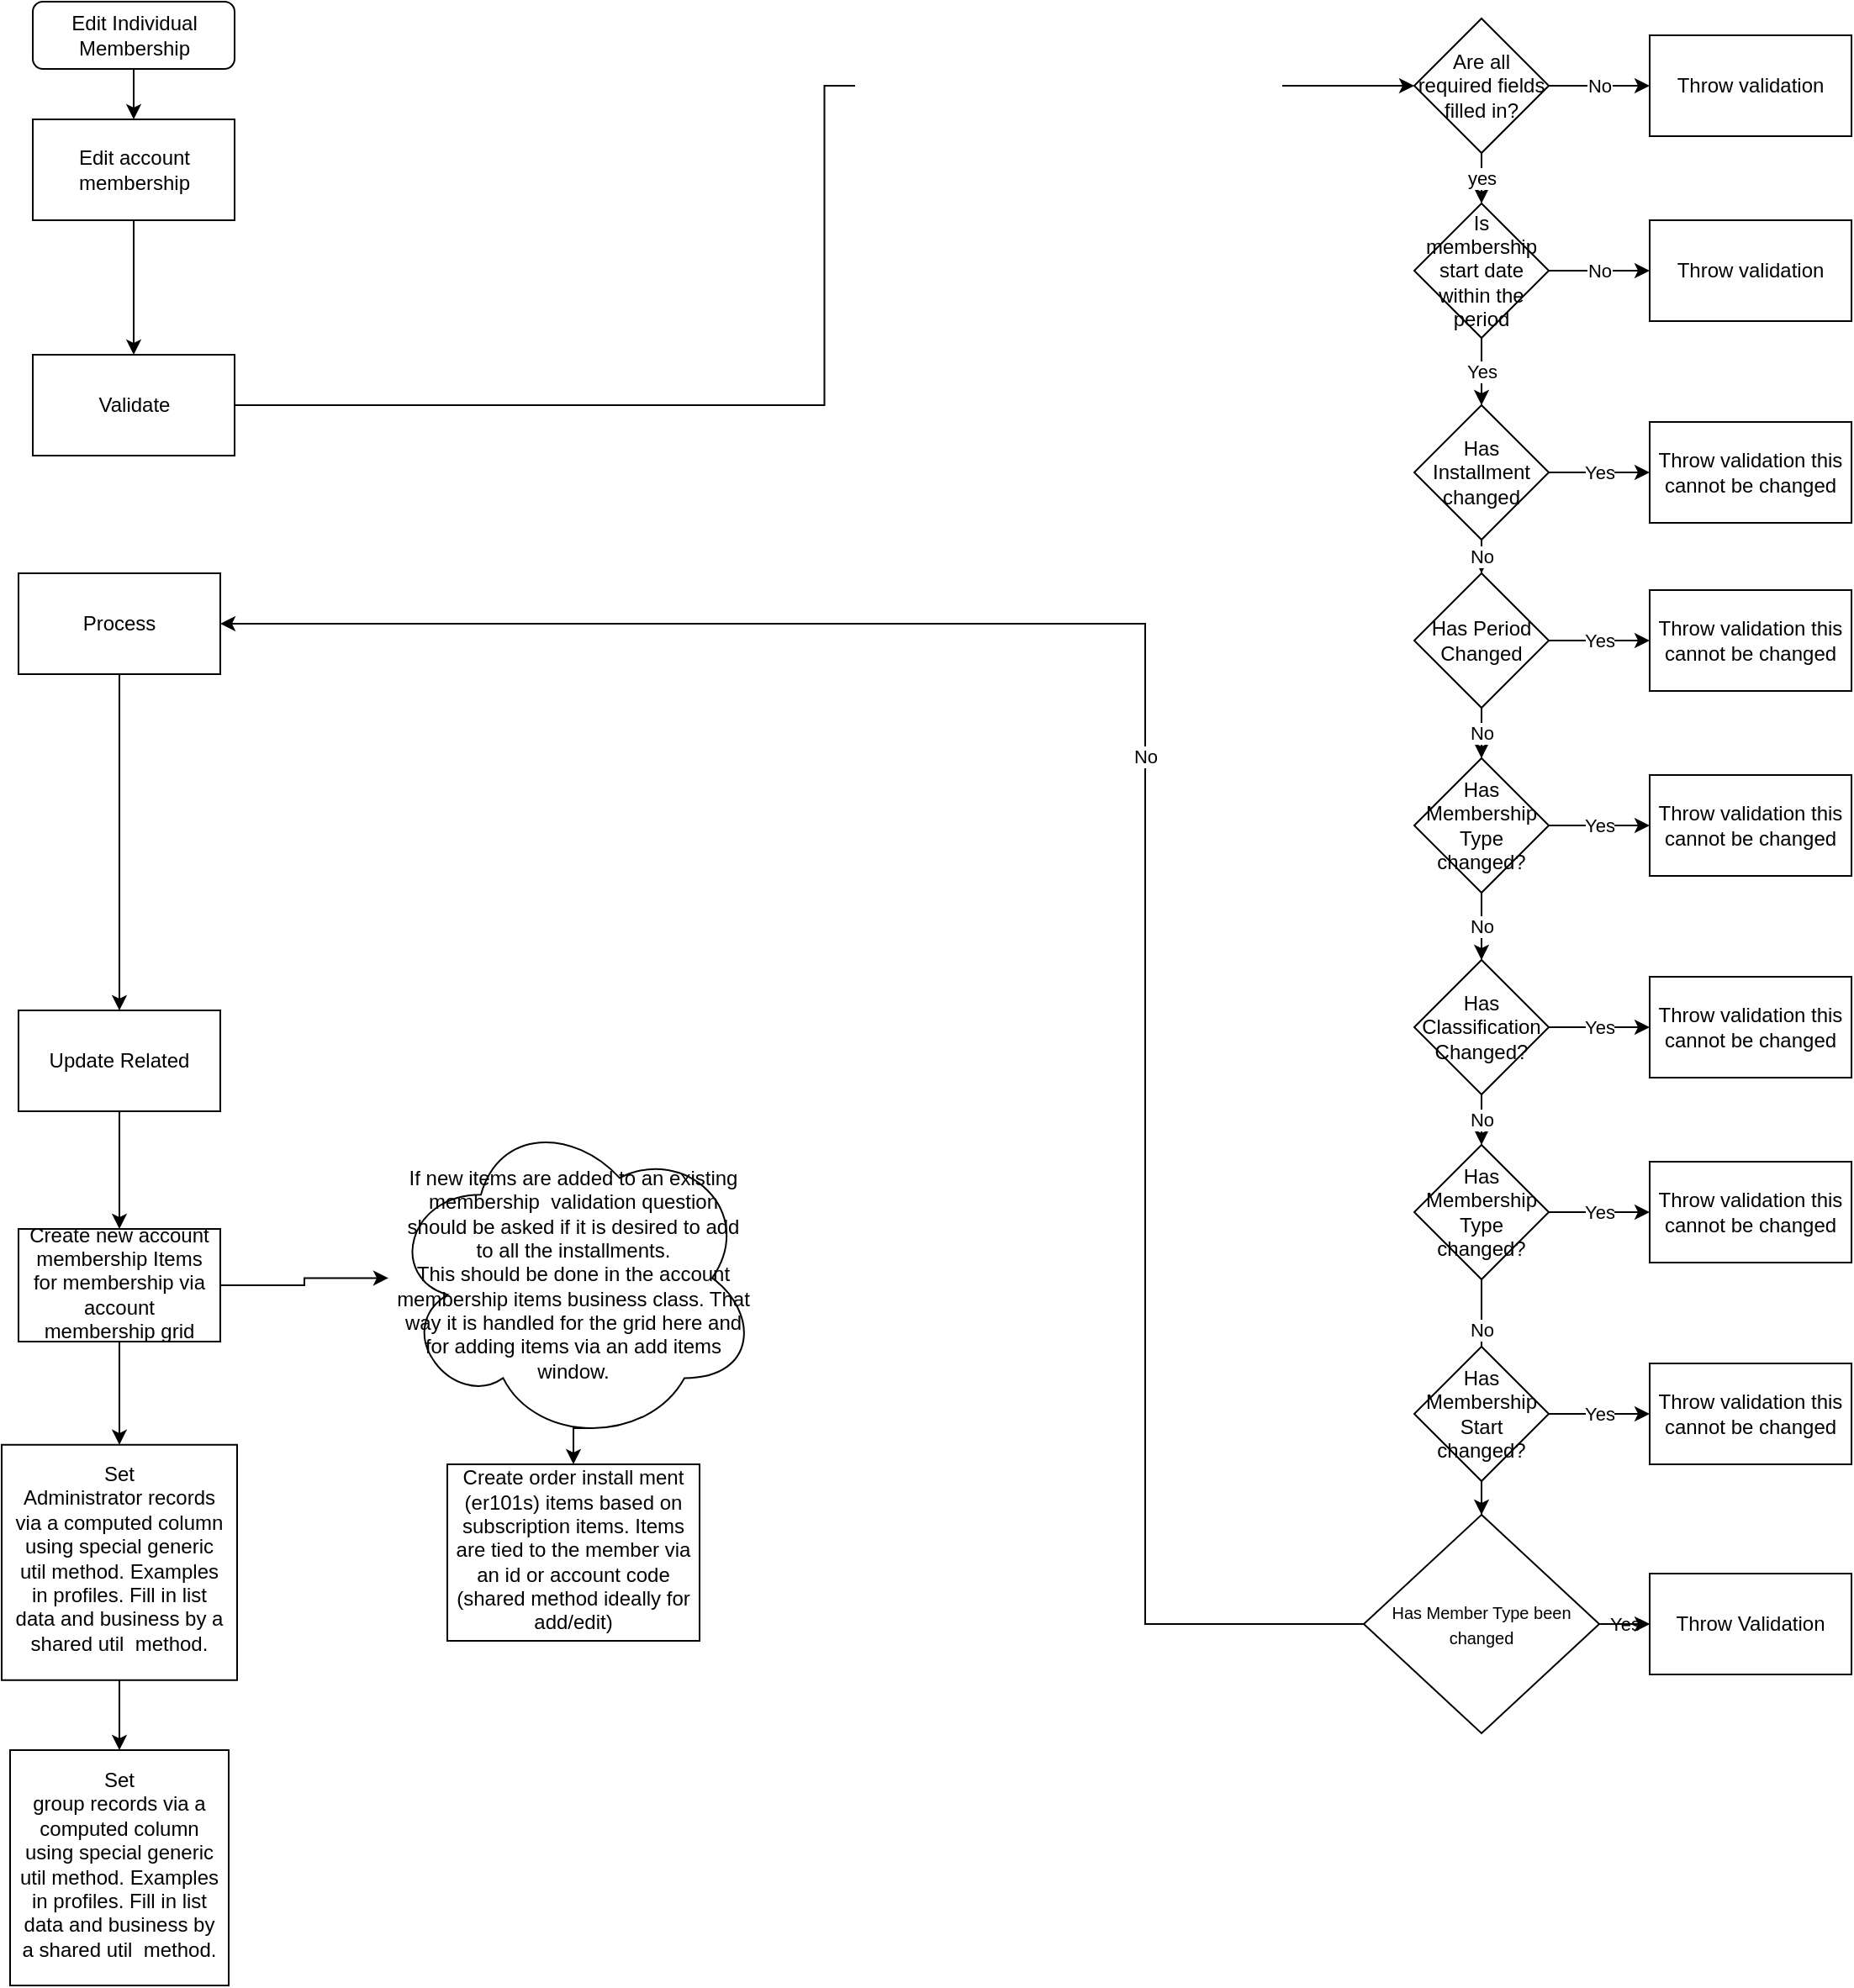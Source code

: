 <mxfile version="13.4.4" type="github">
  <diagram id="C5RBs43oDa-KdzZeNtuy" name="Page-1">
    <mxGraphModel dx="1422" dy="1931" grid="1" gridSize="10" guides="1" tooltips="1" connect="1" arrows="1" fold="1" page="1" pageScale="1" pageWidth="827" pageHeight="1169" math="0" shadow="0">
      <root>
        <mxCell id="WIyWlLk6GJQsqaUBKTNV-0" />
        <mxCell id="WIyWlLk6GJQsqaUBKTNV-1" parent="WIyWlLk6GJQsqaUBKTNV-0" />
        <mxCell id="WIyWlLk6GJQsqaUBKTNV-3" value="Edit Individual Membership" style="rounded=1;whiteSpace=wrap;html=1;fontSize=12;glass=0;strokeWidth=1;shadow=0;" parent="WIyWlLk6GJQsqaUBKTNV-1" vertex="1">
          <mxGeometry x="168.5" y="-80" width="120" height="40" as="geometry" />
        </mxCell>
        <mxCell id="OvOaILnfo7wgloUsC1i8-7" value="No" style="edgeStyle=orthogonalEdgeStyle;rounded=0;orthogonalLoop=1;jettySize=auto;html=1;" parent="WIyWlLk6GJQsqaUBKTNV-1" source="2" target="OvOaILnfo7wgloUsC1i8-6" edge="1">
          <mxGeometry relative="1" as="geometry" />
        </mxCell>
        <mxCell id="0ht5I2Jy_2EhBemdo1K_-7" value="yes" style="edgeStyle=orthogonalEdgeStyle;rounded=0;orthogonalLoop=1;jettySize=auto;html=1;" parent="WIyWlLk6GJQsqaUBKTNV-1" source="2" target="0ht5I2Jy_2EhBemdo1K_-6" edge="1">
          <mxGeometry relative="1" as="geometry" />
        </mxCell>
        <mxCell id="2" value="Are all required fields filled in?" style="rhombus;whiteSpace=wrap;html=1;rounded=0;" parent="WIyWlLk6GJQsqaUBKTNV-1" vertex="1">
          <mxGeometry x="990" y="-70" width="80" height="80" as="geometry" />
        </mxCell>
        <mxCell id="OvOaILnfo7wgloUsC1i8-6" value="Throw validation" style="whiteSpace=wrap;html=1;rounded=0;" parent="WIyWlLk6GJQsqaUBKTNV-1" vertex="1">
          <mxGeometry x="1130" y="-60" width="120" height="60" as="geometry" />
        </mxCell>
        <mxCell id="OvOaILnfo7wgloUsC1i8-18" value="" style="edgeStyle=orthogonalEdgeStyle;rounded=0;orthogonalLoop=1;jettySize=auto;html=1;exitX=0.5;exitY=1;exitDx=0;exitDy=0;entryX=0.5;entryY=0;entryDx=0;entryDy=0;" parent="WIyWlLk6GJQsqaUBKTNV-1" source="OvOaILnfo7wgloUsC1i8-8" target="OvOaILnfo7wgloUsC1i8-26" edge="1">
          <mxGeometry relative="1" as="geometry">
            <mxPoint x="220" y="610" as="sourcePoint" />
            <mxPoint x="220" y="640" as="targetPoint" />
          </mxGeometry>
        </mxCell>
        <mxCell id="OvOaILnfo7wgloUsC1i8-8" value="Update Related" style="whiteSpace=wrap;html=1;rounded=0;" parent="WIyWlLk6GJQsqaUBKTNV-1" vertex="1">
          <mxGeometry x="160" y="520" width="120" height="60" as="geometry" />
        </mxCell>
        <mxCell id="6Z5Gqcq6EbLOCwVpKTTv-40" value="" style="edgeStyle=orthogonalEdgeStyle;rounded=0;orthogonalLoop=1;jettySize=auto;html=1;" parent="WIyWlLk6GJQsqaUBKTNV-1" source="OvOaILnfo7wgloUsC1i8-1" target="6Z5Gqcq6EbLOCwVpKTTv-39" edge="1">
          <mxGeometry relative="1" as="geometry" />
        </mxCell>
        <mxCell id="OvOaILnfo7wgloUsC1i8-1" value="Edit account membership" style="rounded=0;whiteSpace=wrap;html=1;" parent="WIyWlLk6GJQsqaUBKTNV-1" vertex="1">
          <mxGeometry x="168.5" y="-10" width="120" height="60" as="geometry" />
        </mxCell>
        <mxCell id="OvOaILnfo7wgloUsC1i8-17" value="" style="edgeStyle=orthogonalEdgeStyle;rounded=0;orthogonalLoop=1;jettySize=auto;html=1;" parent="WIyWlLk6GJQsqaUBKTNV-1" source="WIyWlLk6GJQsqaUBKTNV-3" target="OvOaILnfo7wgloUsC1i8-1" edge="1">
          <mxGeometry relative="1" as="geometry">
            <mxPoint x="228.5" y="-40" as="sourcePoint" />
            <mxPoint x="228.5" y="40" as="targetPoint" />
          </mxGeometry>
        </mxCell>
        <mxCell id="6Z5Gqcq6EbLOCwVpKTTv-45" value="" style="edgeStyle=orthogonalEdgeStyle;rounded=0;orthogonalLoop=1;jettySize=auto;html=1;entryX=0.5;entryY=0;entryDx=0;entryDy=0;exitX=0.55;exitY=0.95;exitDx=0;exitDy=0;exitPerimeter=0;" parent="WIyWlLk6GJQsqaUBKTNV-1" source="6Z5Gqcq6EbLOCwVpKTTv-49" target="OvOaILnfo7wgloUsC1i8-30" edge="1">
          <mxGeometry relative="1" as="geometry">
            <mxPoint x="220" y="780" as="targetPoint" />
          </mxGeometry>
        </mxCell>
        <mxCell id="6Z5Gqcq6EbLOCwVpKTTv-50" value="" style="edgeStyle=orthogonalEdgeStyle;rounded=0;orthogonalLoop=1;jettySize=auto;html=1;" parent="WIyWlLk6GJQsqaUBKTNV-1" source="OvOaILnfo7wgloUsC1i8-26" target="6Z5Gqcq6EbLOCwVpKTTv-49" edge="1">
          <mxGeometry relative="1" as="geometry" />
        </mxCell>
        <mxCell id="OvOaILnfo7wgloUsC1i8-26" value="Create new account membership Items for membership via account membership grid" style="whiteSpace=wrap;html=1;shadow=0;strokeWidth=1;spacing=6;spacingTop=-4;" parent="WIyWlLk6GJQsqaUBKTNV-1" vertex="1">
          <mxGeometry x="160" y="650" width="120" height="67" as="geometry" />
        </mxCell>
        <mxCell id="0ht5I2Jy_2EhBemdo1K_-20" value="" style="edgeStyle=orthogonalEdgeStyle;rounded=0;orthogonalLoop=1;jettySize=auto;html=1;exitX=0.5;exitY=1;exitDx=0;exitDy=0;" parent="WIyWlLk6GJQsqaUBKTNV-1" source="OvOaILnfo7wgloUsC1i8-26" target="0ht5I2Jy_2EhBemdo1K_-19" edge="1">
          <mxGeometry relative="1" as="geometry" />
        </mxCell>
        <mxCell id="OvOaILnfo7wgloUsC1i8-30" value="Create order install ment (er101s) items based on subscription items. Items are tied to the member via an id or account code (shared method ideally for add/edit)" style="whiteSpace=wrap;html=1;shadow=0;strokeWidth=1;spacing=6;spacingTop=-4;" parent="WIyWlLk6GJQsqaUBKTNV-1" vertex="1">
          <mxGeometry x="415" y="790" width="150" height="105" as="geometry" />
        </mxCell>
        <mxCell id="0ht5I2Jy_2EhBemdo1K_-9" value="No" style="edgeStyle=orthogonalEdgeStyle;rounded=0;orthogonalLoop=1;jettySize=auto;html=1;" parent="WIyWlLk6GJQsqaUBKTNV-1" source="0ht5I2Jy_2EhBemdo1K_-6" target="0ht5I2Jy_2EhBemdo1K_-8" edge="1">
          <mxGeometry relative="1" as="geometry" />
        </mxCell>
        <mxCell id="0ht5I2Jy_2EhBemdo1K_-21" value="No" style="edgeStyle=orthogonalEdgeStyle;rounded=0;orthogonalLoop=1;jettySize=auto;html=1;entryX=1;entryY=0.5;entryDx=0;entryDy=0;exitX=0;exitY=0.5;exitDx=0;exitDy=0;" parent="WIyWlLk6GJQsqaUBKTNV-1" source="0ht5I2Jy_2EhBemdo1K_-23" target="0ht5I2Jy_2EhBemdo1K_-11" edge="1">
          <mxGeometry x="0.013" relative="1" as="geometry">
            <mxPoint x="470" y="510" as="targetPoint" />
            <mxPoint x="530" y="540" as="sourcePoint" />
            <Array as="points">
              <mxPoint x="830" y="885" />
              <mxPoint x="830" y="290" />
            </Array>
            <mxPoint as="offset" />
          </mxGeometry>
        </mxCell>
        <mxCell id="6Z5Gqcq6EbLOCwVpKTTv-14" value="Yes" style="edgeStyle=orthogonalEdgeStyle;rounded=0;orthogonalLoop=1;jettySize=auto;html=1;" parent="WIyWlLk6GJQsqaUBKTNV-1" source="0ht5I2Jy_2EhBemdo1K_-6" target="6Z5Gqcq6EbLOCwVpKTTv-13" edge="1">
          <mxGeometry relative="1" as="geometry" />
        </mxCell>
        <mxCell id="0ht5I2Jy_2EhBemdo1K_-6" value="Is membership start date within the period" style="rhombus;whiteSpace=wrap;html=1;rounded=0;" parent="WIyWlLk6GJQsqaUBKTNV-1" vertex="1">
          <mxGeometry x="990" y="40" width="80" height="80" as="geometry" />
        </mxCell>
        <mxCell id="0ht5I2Jy_2EhBemdo1K_-8" value="&lt;span&gt;Throw validation&lt;/span&gt;" style="whiteSpace=wrap;html=1;rounded=0;" parent="WIyWlLk6GJQsqaUBKTNV-1" vertex="1">
          <mxGeometry x="1130" y="50" width="120" height="60" as="geometry" />
        </mxCell>
        <mxCell id="6Z5Gqcq6EbLOCwVpKTTv-7" value="" style="edgeStyle=orthogonalEdgeStyle;rounded=0;orthogonalLoop=1;jettySize=auto;html=1;entryX=0.5;entryY=0;entryDx=0;entryDy=0;" parent="WIyWlLk6GJQsqaUBKTNV-1" source="0ht5I2Jy_2EhBemdo1K_-11" target="OvOaILnfo7wgloUsC1i8-8" edge="1">
          <mxGeometry relative="1" as="geometry">
            <mxPoint x="220" y="390" as="targetPoint" />
          </mxGeometry>
        </mxCell>
        <mxCell id="0ht5I2Jy_2EhBemdo1K_-11" value="Process" style="whiteSpace=wrap;html=1;rounded=0;" parent="WIyWlLk6GJQsqaUBKTNV-1" vertex="1">
          <mxGeometry x="160" y="260" width="120" height="60" as="geometry" />
        </mxCell>
        <mxCell id="QG7TdzqLpKg0Gv79wc94-3" style="edgeStyle=orthogonalEdgeStyle;rounded=0;orthogonalLoop=1;jettySize=auto;html=1;entryX=0.5;entryY=0;entryDx=0;entryDy=0;" edge="1" parent="WIyWlLk6GJQsqaUBKTNV-1" source="0ht5I2Jy_2EhBemdo1K_-19" target="QG7TdzqLpKg0Gv79wc94-2">
          <mxGeometry relative="1" as="geometry" />
        </mxCell>
        <mxCell id="0ht5I2Jy_2EhBemdo1K_-19" value="Set&lt;br&gt;Administrator records via a computed column using special generic util method. Examples in profiles. Fill in list data and business by a shared util&amp;nbsp; method." style="whiteSpace=wrap;html=1;shadow=0;strokeWidth=1;spacing=6;spacingTop=-4;" parent="WIyWlLk6GJQsqaUBKTNV-1" vertex="1">
          <mxGeometry x="150" y="778.38" width="140" height="140" as="geometry" />
        </mxCell>
        <mxCell id="0ht5I2Jy_2EhBemdo1K_-26" value="Yes" style="edgeStyle=orthogonalEdgeStyle;rounded=0;orthogonalLoop=1;jettySize=auto;html=1;" parent="WIyWlLk6GJQsqaUBKTNV-1" source="0ht5I2Jy_2EhBemdo1K_-23" target="0ht5I2Jy_2EhBemdo1K_-25" edge="1">
          <mxGeometry relative="1" as="geometry" />
        </mxCell>
        <mxCell id="6Z5Gqcq6EbLOCwVpKTTv-31" value="" style="edgeStyle=orthogonalEdgeStyle;rounded=0;orthogonalLoop=1;jettySize=auto;html=1;" parent="WIyWlLk6GJQsqaUBKTNV-1" source="0ht5I2Jy_2EhBemdo1K_-23" target="0ht5I2Jy_2EhBemdo1K_-25" edge="1">
          <mxGeometry relative="1" as="geometry" />
        </mxCell>
        <mxCell id="0ht5I2Jy_2EhBemdo1K_-23" value="&lt;span style=&quot;font-size: 10px&quot;&gt;Has Member Type been changed&lt;/span&gt;" style="rhombus;whiteSpace=wrap;html=1;rounded=0;" parent="WIyWlLk6GJQsqaUBKTNV-1" vertex="1">
          <mxGeometry x="960" y="820" width="140" height="130" as="geometry" />
        </mxCell>
        <mxCell id="0ht5I2Jy_2EhBemdo1K_-25" value="Throw Validation" style="whiteSpace=wrap;html=1;rounded=0;" parent="WIyWlLk6GJQsqaUBKTNV-1" vertex="1">
          <mxGeometry x="1130" y="855" width="120" height="60" as="geometry" />
        </mxCell>
        <mxCell id="6Z5Gqcq6EbLOCwVpKTTv-16" value="No" style="edgeStyle=orthogonalEdgeStyle;rounded=0;orthogonalLoop=1;jettySize=auto;html=1;" parent="WIyWlLk6GJQsqaUBKTNV-1" source="6Z5Gqcq6EbLOCwVpKTTv-13" target="6Z5Gqcq6EbLOCwVpKTTv-15" edge="1">
          <mxGeometry relative="1" as="geometry" />
        </mxCell>
        <mxCell id="6Z5Gqcq6EbLOCwVpKTTv-20" value="Yes" style="edgeStyle=orthogonalEdgeStyle;rounded=0;orthogonalLoop=1;jettySize=auto;html=1;" parent="WIyWlLk6GJQsqaUBKTNV-1" source="6Z5Gqcq6EbLOCwVpKTTv-13" target="6Z5Gqcq6EbLOCwVpKTTv-19" edge="1">
          <mxGeometry relative="1" as="geometry" />
        </mxCell>
        <mxCell id="6Z5Gqcq6EbLOCwVpKTTv-13" value="Has Installment changed" style="rhombus;whiteSpace=wrap;html=1;rounded=0;" parent="WIyWlLk6GJQsqaUBKTNV-1" vertex="1">
          <mxGeometry x="990" y="160" width="80" height="80" as="geometry" />
        </mxCell>
        <mxCell id="6Z5Gqcq6EbLOCwVpKTTv-18" value="No" style="edgeStyle=orthogonalEdgeStyle;rounded=0;orthogonalLoop=1;jettySize=auto;html=1;" parent="WIyWlLk6GJQsqaUBKTNV-1" source="6Z5Gqcq6EbLOCwVpKTTv-15" target="6Z5Gqcq6EbLOCwVpKTTv-17" edge="1">
          <mxGeometry relative="1" as="geometry" />
        </mxCell>
        <mxCell id="6Z5Gqcq6EbLOCwVpKTTv-22" value="Yes" style="edgeStyle=orthogonalEdgeStyle;rounded=0;orthogonalLoop=1;jettySize=auto;html=1;" parent="WIyWlLk6GJQsqaUBKTNV-1" source="6Z5Gqcq6EbLOCwVpKTTv-15" target="6Z5Gqcq6EbLOCwVpKTTv-21" edge="1">
          <mxGeometry relative="1" as="geometry" />
        </mxCell>
        <mxCell id="6Z5Gqcq6EbLOCwVpKTTv-15" value="Has Period Changed" style="rhombus;whiteSpace=wrap;html=1;rounded=0;" parent="WIyWlLk6GJQsqaUBKTNV-1" vertex="1">
          <mxGeometry x="990" y="260" width="80" height="80" as="geometry" />
        </mxCell>
        <mxCell id="6Z5Gqcq6EbLOCwVpKTTv-24" value="Yes" style="edgeStyle=orthogonalEdgeStyle;rounded=0;orthogonalLoop=1;jettySize=auto;html=1;" parent="WIyWlLk6GJQsqaUBKTNV-1" source="6Z5Gqcq6EbLOCwVpKTTv-17" target="6Z5Gqcq6EbLOCwVpKTTv-23" edge="1">
          <mxGeometry relative="1" as="geometry" />
        </mxCell>
        <mxCell id="6Z5Gqcq6EbLOCwVpKTTv-32" value="No" style="edgeStyle=orthogonalEdgeStyle;rounded=0;orthogonalLoop=1;jettySize=auto;html=1;" parent="WIyWlLk6GJQsqaUBKTNV-1" source="6Z5Gqcq6EbLOCwVpKTTv-17" target="6Z5Gqcq6EbLOCwVpKTTv-26" edge="1">
          <mxGeometry relative="1" as="geometry" />
        </mxCell>
        <mxCell id="6Z5Gqcq6EbLOCwVpKTTv-17" value="Has Membership Type changed?" style="rhombus;whiteSpace=wrap;html=1;rounded=0;" parent="WIyWlLk6GJQsqaUBKTNV-1" vertex="1">
          <mxGeometry x="990" y="370" width="80" height="80" as="geometry" />
        </mxCell>
        <mxCell id="6Z5Gqcq6EbLOCwVpKTTv-19" value="Throw validation this cannot be changed" style="whiteSpace=wrap;html=1;rounded=0;" parent="WIyWlLk6GJQsqaUBKTNV-1" vertex="1">
          <mxGeometry x="1130" y="170" width="120" height="60" as="geometry" />
        </mxCell>
        <mxCell id="6Z5Gqcq6EbLOCwVpKTTv-21" value="&lt;span&gt;Throw validation this cannot be changed&lt;/span&gt;" style="whiteSpace=wrap;html=1;rounded=0;" parent="WIyWlLk6GJQsqaUBKTNV-1" vertex="1">
          <mxGeometry x="1130" y="270" width="120" height="60" as="geometry" />
        </mxCell>
        <mxCell id="6Z5Gqcq6EbLOCwVpKTTv-23" value="&lt;span&gt;Throw validation this cannot be changed&lt;/span&gt;" style="whiteSpace=wrap;html=1;rounded=0;" parent="WIyWlLk6GJQsqaUBKTNV-1" vertex="1">
          <mxGeometry x="1130" y="380" width="120" height="60" as="geometry" />
        </mxCell>
        <mxCell id="6Z5Gqcq6EbLOCwVpKTTv-25" value="Yes" style="edgeStyle=orthogonalEdgeStyle;rounded=0;orthogonalLoop=1;jettySize=auto;html=1;" parent="WIyWlLk6GJQsqaUBKTNV-1" source="6Z5Gqcq6EbLOCwVpKTTv-26" target="6Z5Gqcq6EbLOCwVpKTTv-27" edge="1">
          <mxGeometry relative="1" as="geometry" />
        </mxCell>
        <mxCell id="6Z5Gqcq6EbLOCwVpKTTv-33" value="No" style="edgeStyle=orthogonalEdgeStyle;rounded=0;orthogonalLoop=1;jettySize=auto;html=1;" parent="WIyWlLk6GJQsqaUBKTNV-1" source="6Z5Gqcq6EbLOCwVpKTTv-26" target="6Z5Gqcq6EbLOCwVpKTTv-29" edge="1">
          <mxGeometry relative="1" as="geometry" />
        </mxCell>
        <mxCell id="6Z5Gqcq6EbLOCwVpKTTv-26" value="Has Classification Changed?" style="rhombus;whiteSpace=wrap;html=1;rounded=0;" parent="WIyWlLk6GJQsqaUBKTNV-1" vertex="1">
          <mxGeometry x="990" y="490" width="80" height="80" as="geometry" />
        </mxCell>
        <mxCell id="6Z5Gqcq6EbLOCwVpKTTv-27" value="&lt;span&gt;Throw validation this cannot be changed&lt;/span&gt;" style="whiteSpace=wrap;html=1;rounded=0;" parent="WIyWlLk6GJQsqaUBKTNV-1" vertex="1">
          <mxGeometry x="1130" y="500" width="120" height="60" as="geometry" />
        </mxCell>
        <mxCell id="6Z5Gqcq6EbLOCwVpKTTv-28" value="Yes" style="edgeStyle=orthogonalEdgeStyle;rounded=0;orthogonalLoop=1;jettySize=auto;html=1;" parent="WIyWlLk6GJQsqaUBKTNV-1" source="6Z5Gqcq6EbLOCwVpKTTv-29" target="6Z5Gqcq6EbLOCwVpKTTv-30" edge="1">
          <mxGeometry relative="1" as="geometry" />
        </mxCell>
        <mxCell id="6Z5Gqcq6EbLOCwVpKTTv-29" value="Has Membership Type changed?" style="rhombus;whiteSpace=wrap;html=1;rounded=0;" parent="WIyWlLk6GJQsqaUBKTNV-1" vertex="1">
          <mxGeometry x="990" y="600" width="80" height="80" as="geometry" />
        </mxCell>
        <mxCell id="6Z5Gqcq6EbLOCwVpKTTv-30" value="&lt;span&gt;Throw validation this cannot be changed&lt;/span&gt;" style="whiteSpace=wrap;html=1;rounded=0;" parent="WIyWlLk6GJQsqaUBKTNV-1" vertex="1">
          <mxGeometry x="1130" y="610" width="120" height="60" as="geometry" />
        </mxCell>
        <mxCell id="6Z5Gqcq6EbLOCwVpKTTv-34" value="No" style="edgeStyle=orthogonalEdgeStyle;rounded=0;orthogonalLoop=1;jettySize=auto;html=1;exitX=0.5;exitY=1;exitDx=0;exitDy=0;entryX=0.5;entryY=0;entryDx=0;entryDy=0;" parent="WIyWlLk6GJQsqaUBKTNV-1" source="6Z5Gqcq6EbLOCwVpKTTv-29" target="6Z5Gqcq6EbLOCwVpKTTv-36" edge="1">
          <mxGeometry relative="1" as="geometry">
            <mxPoint x="1040" y="580" as="sourcePoint" />
            <Array as="points">
              <mxPoint x="1030" y="730" />
            </Array>
          </mxGeometry>
        </mxCell>
        <mxCell id="6Z5Gqcq6EbLOCwVpKTTv-35" value="Yes" style="edgeStyle=orthogonalEdgeStyle;rounded=0;orthogonalLoop=1;jettySize=auto;html=1;" parent="WIyWlLk6GJQsqaUBKTNV-1" source="6Z5Gqcq6EbLOCwVpKTTv-36" target="6Z5Gqcq6EbLOCwVpKTTv-37" edge="1">
          <mxGeometry relative="1" as="geometry" />
        </mxCell>
        <mxCell id="6Z5Gqcq6EbLOCwVpKTTv-38" value="" style="edgeStyle=orthogonalEdgeStyle;rounded=0;orthogonalLoop=1;jettySize=auto;html=1;" parent="WIyWlLk6GJQsqaUBKTNV-1" source="6Z5Gqcq6EbLOCwVpKTTv-36" target="0ht5I2Jy_2EhBemdo1K_-23" edge="1">
          <mxGeometry relative="1" as="geometry" />
        </mxCell>
        <mxCell id="6Z5Gqcq6EbLOCwVpKTTv-36" value="Has Membership Start changed?" style="rhombus;whiteSpace=wrap;html=1;rounded=0;" parent="WIyWlLk6GJQsqaUBKTNV-1" vertex="1">
          <mxGeometry x="990" y="720" width="80" height="80" as="geometry" />
        </mxCell>
        <mxCell id="6Z5Gqcq6EbLOCwVpKTTv-37" value="&lt;span&gt;Throw validation this cannot be changed&lt;/span&gt;" style="whiteSpace=wrap;html=1;rounded=0;" parent="WIyWlLk6GJQsqaUBKTNV-1" vertex="1">
          <mxGeometry x="1130" y="730" width="120" height="60" as="geometry" />
        </mxCell>
        <mxCell id="6Z5Gqcq6EbLOCwVpKTTv-43" value="" style="edgeStyle=orthogonalEdgeStyle;rounded=0;orthogonalLoop=1;jettySize=auto;html=1;entryX=0;entryY=0.5;entryDx=0;entryDy=0;" parent="WIyWlLk6GJQsqaUBKTNV-1" source="6Z5Gqcq6EbLOCwVpKTTv-39" target="2" edge="1">
          <mxGeometry relative="1" as="geometry">
            <mxPoint x="368.5" y="160" as="targetPoint" />
          </mxGeometry>
        </mxCell>
        <mxCell id="6Z5Gqcq6EbLOCwVpKTTv-39" value="Validate" style="whiteSpace=wrap;html=1;rounded=0;" parent="WIyWlLk6GJQsqaUBKTNV-1" vertex="1">
          <mxGeometry x="168.5" y="130" width="120" height="60" as="geometry" />
        </mxCell>
        <mxCell id="6Z5Gqcq6EbLOCwVpKTTv-49" value="If new items are added to an existing membership&amp;nbsp; validation question should be asked if it is desired to add to all the installments.&lt;br&gt;This should be done in the account membership items business class. That way it is handled for the grid here and for adding items via an add items window." style="ellipse;shape=cloud;whiteSpace=wrap;html=1;shadow=0;strokeWidth=1;spacing=6;spacingTop=-4;" parent="WIyWlLk6GJQsqaUBKTNV-1" vertex="1">
          <mxGeometry x="380" y="580" width="220" height="198.38" as="geometry" />
        </mxCell>
        <mxCell id="QG7TdzqLpKg0Gv79wc94-2" value="Set&lt;br&gt;group records via a computed column using special generic util method. Examples in profiles. Fill in list data and business by a shared util&amp;nbsp; method." style="whiteSpace=wrap;html=1;shadow=0;strokeWidth=1;spacing=6;spacingTop=-4;" vertex="1" parent="WIyWlLk6GJQsqaUBKTNV-1">
          <mxGeometry x="155" y="960" width="130" height="140" as="geometry" />
        </mxCell>
      </root>
    </mxGraphModel>
  </diagram>
</mxfile>
